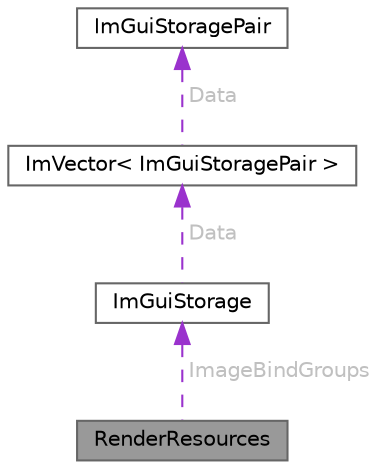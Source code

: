 digraph "RenderResources"
{
 // LATEX_PDF_SIZE
  bgcolor="transparent";
  edge [fontname=Helvetica,fontsize=10,labelfontname=Helvetica,labelfontsize=10];
  node [fontname=Helvetica,fontsize=10,shape=box,height=0.2,width=0.4];
  Node1 [id="Node000001",label="RenderResources",height=0.2,width=0.4,color="gray40", fillcolor="grey60", style="filled", fontcolor="black",tooltip=" "];
  Node2 -> Node1 [id="edge1_Node000001_Node000002",dir="back",color="darkorchid3",style="dashed",tooltip=" ",label=" ImageBindGroups",fontcolor="grey" ];
  Node2 [id="Node000002",label="ImGuiStorage",height=0.2,width=0.4,color="gray40", fillcolor="white", style="filled",URL="$structImGuiStorage.html",tooltip=" "];
  Node3 -> Node2 [id="edge2_Node000002_Node000003",dir="back",color="darkorchid3",style="dashed",tooltip=" ",label=" Data",fontcolor="grey" ];
  Node3 [id="Node000003",label="ImVector\< ImGuiStoragePair \>",height=0.2,width=0.4,color="gray40", fillcolor="white", style="filled",URL="$structImVector.html",tooltip=" "];
  Node4 -> Node3 [id="edge3_Node000003_Node000004",dir="back",color="darkorchid3",style="dashed",tooltip=" ",label=" Data",fontcolor="grey" ];
  Node4 [id="Node000004",label="ImGuiStoragePair",height=0.2,width=0.4,color="gray40", fillcolor="white", style="filled",URL="$structImGuiStoragePair.html",tooltip=" "];
}
